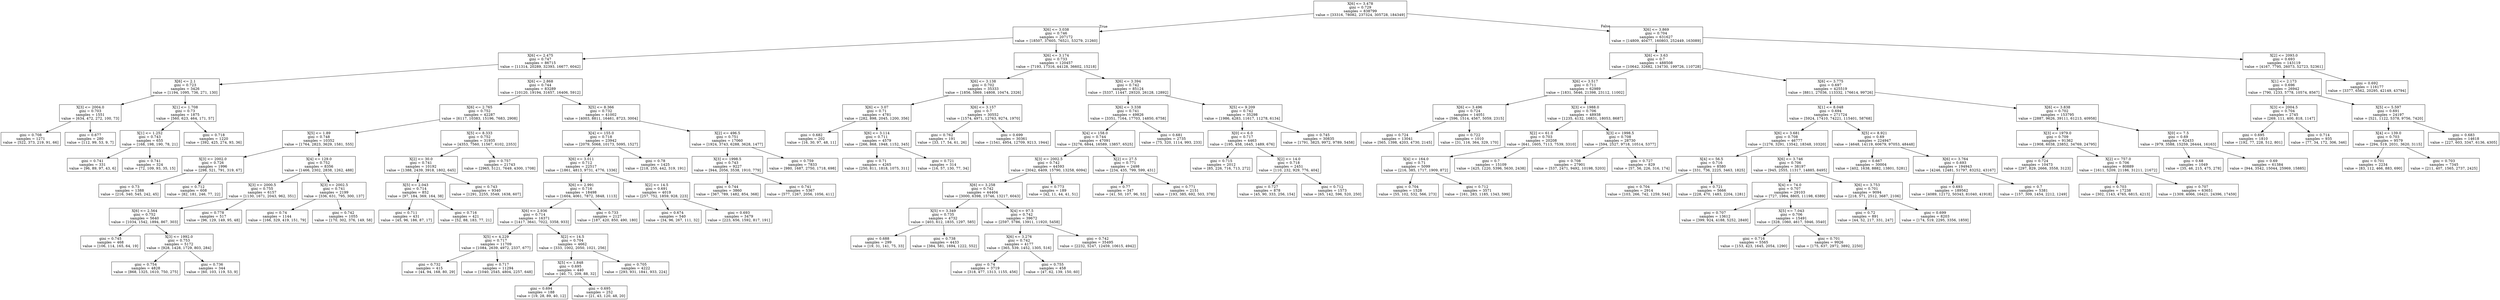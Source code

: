 digraph Tree {
node [shape=box] ;
0 [label="X[6] <= 3.478\ngini = 0.729\nsamples = 838799\nvalue = [33316, 78082, 237324, 305728, 184349]"] ;
1 [label="X[6] <= 3.038\ngini = 0.746\nsamples = 207172\nvalue = [18507, 37605, 76521, 53279, 21260]"] ;
0 -> 1 [labeldistance=2.5, labelangle=45, headlabel="True"] ;
2 [label="X[6] <= 2.475\ngini = 0.747\nsamples = 86715\nvalue = [11314, 20289, 32393, 16677, 6042]"] ;
1 -> 2 ;
3 [label="X[6] <= 2.1\ngini = 0.723\nsamples = 3426\nvalue = [1194, 1095, 736, 271, 130]"] ;
2 -> 3 ;
4 [label="X[3] <= 2004.0\ngini = 0.703\nsamples = 1551\nvalue = [634, 472, 272, 100, 73]"] ;
3 -> 4 ;
5 [label="gini = 0.708\nsamples = 1271\nvalue = [522, 373, 219, 91, 66]"] ;
4 -> 5 ;
6 [label="gini = 0.677\nsamples = 280\nvalue = [112, 99, 53, 9, 7]"] ;
4 -> 6 ;
7 [label="X[1] <= 1.708\ngini = 0.73\nsamples = 1875\nvalue = [560, 623, 464, 171, 57]"] ;
3 -> 7 ;
8 [label="X[1] <= 1.252\ngini = 0.743\nsamples = 655\nvalue = [168, 198, 190, 78, 21]"] ;
7 -> 8 ;
9 [label="gini = 0.741\nsamples = 331\nvalue = [96, 89, 97, 43, 6]"] ;
8 -> 9 ;
10 [label="gini = 0.741\nsamples = 324\nvalue = [72, 109, 93, 35, 15]"] ;
8 -> 10 ;
11 [label="gini = 0.718\nsamples = 1220\nvalue = [392, 425, 274, 93, 36]"] ;
7 -> 11 ;
12 [label="X[6] <= 2.868\ngini = 0.744\nsamples = 83289\nvalue = [10120, 19194, 31657, 16406, 5912]"] ;
2 -> 12 ;
13 [label="X[6] <= 2.765\ngini = 0.752\nsamples = 42287\nvalue = [6117, 10383, 15196, 7683, 2908]"] ;
12 -> 13 ;
14 [label="X[5] <= 1.89\ngini = 0.748\nsamples = 10352\nvalue = [1764, 2823, 3629, 1581, 555]"] ;
13 -> 14 ;
15 [label="X[3] <= 2002.0\ngini = 0.726\nsamples = 1996\nvalue = [298, 521, 791, 319, 67]"] ;
14 -> 15 ;
16 [label="gini = 0.73\nsamples = 1388\nvalue = [216, 340, 545, 242, 45]"] ;
15 -> 16 ;
17 [label="gini = 0.712\nsamples = 608\nvalue = [82, 181, 246, 77, 22]"] ;
15 -> 17 ;
18 [label="X[4] <= 129.0\ngini = 0.752\nsamples = 8356\nvalue = [1466, 2302, 2838, 1262, 488]"] ;
14 -> 18 ;
19 [label="X[3] <= 2000.5\ngini = 0.755\nsamples = 6157\nvalue = [1130, 1671, 2043, 962, 351]"] ;
18 -> 19 ;
20 [label="X[6] <= 2.564\ngini = 0.752\nsamples = 5640\nvalue = [1034, 1542, 1894, 867, 303]"] ;
19 -> 20 ;
21 [label="gini = 0.745\nsamples = 468\nvalue = [106, 114, 165, 64, 19]"] ;
20 -> 21 ;
22 [label="X[3] <= 1992.0\ngini = 0.753\nsamples = 5172\nvalue = [928, 1428, 1729, 803, 284]"] ;
20 -> 22 ;
23 [label="gini = 0.754\nsamples = 4828\nvalue = [868, 1325, 1610, 750, 275]"] ;
22 -> 23 ;
24 [label="gini = 0.736\nsamples = 344\nvalue = [60, 103, 119, 53, 9]"] ;
22 -> 24 ;
25 [label="gini = 0.778\nsamples = 517\nvalue = [96, 129, 149, 95, 48]"] ;
19 -> 25 ;
26 [label="X[3] <= 2002.5\ngini = 0.741\nsamples = 2199\nvalue = [336, 631, 795, 300, 137]"] ;
18 -> 26 ;
27 [label="gini = 0.74\nsamples = 1144\nvalue = [166, 329, 419, 151, 79]"] ;
26 -> 27 ;
28 [label="gini = 0.742\nsamples = 1055\nvalue = [170, 302, 376, 149, 58]"] ;
26 -> 28 ;
29 [label="X[5] <= 8.333\ngini = 0.752\nsamples = 31935\nvalue = [4353, 7560, 11567, 6102, 2353]"] ;
13 -> 29 ;
30 [label="X[2] <= 30.0\ngini = 0.741\nsamples = 10192\nvalue = [1388, 2439, 3918, 1802, 645]"] ;
29 -> 30 ;
31 [label="X[5] <= 2.043\ngini = 0.714\nsamples = 852\nvalue = [97, 184, 369, 164, 38]"] ;
30 -> 31 ;
32 [label="gini = 0.711\nsamples = 431\nvalue = [45, 96, 186, 87, 17]"] ;
31 -> 32 ;
33 [label="gini = 0.716\nsamples = 421\nvalue = [52, 88, 183, 77, 21]"] ;
31 -> 33 ;
34 [label="gini = 0.743\nsamples = 9340\nvalue = [1291, 2255, 3549, 1638, 607]"] ;
30 -> 34 ;
35 [label="gini = 0.757\nsamples = 21743\nvalue = [2965, 5121, 7649, 4300, 1708]"] ;
29 -> 35 ;
36 [label="X[5] <= 8.366\ngini = 0.732\nsamples = 41002\nvalue = [4003, 8811, 16461, 8723, 3004]"] ;
12 -> 36 ;
37 [label="X[4] <= 155.0\ngini = 0.718\nsamples = 23942\nvalue = [2079, 5068, 10173, 5095, 1527]"] ;
36 -> 37 ;
38 [label="X[6] <= 3.011\ngini = 0.712\nsamples = 22517\nvalue = [1861, 4813, 9731, 4776, 1336]"] ;
37 -> 38 ;
39 [label="X[6] <= 2.991\ngini = 0.716\nsamples = 18498\nvalue = [1604, 4061, 7872, 3848, 1113]"] ;
38 -> 39 ;
40 [label="X[6] <= 2.936\ngini = 0.714\nsamples = 16371\nvalue = [1417, 3641, 7022, 3358, 933]"] ;
39 -> 40 ;
41 [label="X[5] <= 4.229\ngini = 0.717\nsamples = 11709\nvalue = [1084, 2639, 4972, 2337, 677]"] ;
40 -> 41 ;
42 [label="gini = 0.732\nsamples = 415\nvalue = [44, 94, 168, 80, 29]"] ;
41 -> 42 ;
43 [label="gini = 0.717\nsamples = 11294\nvalue = [1040, 2545, 4804, 2257, 648]"] ;
41 -> 43 ;
44 [label="X[2] <= 14.5\ngini = 0.704\nsamples = 4662\nvalue = [333, 1002, 2050, 1021, 256]"] ;
40 -> 44 ;
45 [label="X[5] <= 1.848\ngini = 0.695\nsamples = 440\nvalue = [40, 71, 209, 88, 32]"] ;
44 -> 45 ;
46 [label="gini = 0.694\nsamples = 188\nvalue = [19, 28, 89, 40, 12]"] ;
45 -> 46 ;
47 [label="gini = 0.695\nsamples = 252\nvalue = [21, 43, 120, 48, 20]"] ;
45 -> 47 ;
48 [label="gini = 0.705\nsamples = 4222\nvalue = [293, 931, 1841, 933, 224]"] ;
44 -> 48 ;
49 [label="gini = 0.733\nsamples = 2127\nvalue = [187, 420, 850, 490, 180]"] ;
39 -> 49 ;
50 [label="X[2] <= 14.5\ngini = 0.691\nsamples = 4019\nvalue = [257, 752, 1859, 928, 223]"] ;
38 -> 50 ;
51 [label="gini = 0.674\nsamples = 540\nvalue = [34, 96, 267, 111, 32]"] ;
50 -> 51 ;
52 [label="gini = 0.693\nsamples = 3479\nvalue = [223, 656, 1592, 817, 191]"] ;
50 -> 52 ;
53 [label="gini = 0.78\nsamples = 1425\nvalue = [218, 255, 442, 319, 191]"] ;
37 -> 53 ;
54 [label="X[2] <= 496.5\ngini = 0.751\nsamples = 17060\nvalue = [1924, 3743, 6288, 3628, 1477]"] ;
36 -> 54 ;
55 [label="X[3] <= 1998.5\ngini = 0.743\nsamples = 9227\nvalue = [944, 2056, 3538, 1910, 779]"] ;
54 -> 55 ;
56 [label="gini = 0.744\nsamples = 3860\nvalue = [367, 789, 1482, 854, 368]"] ;
55 -> 56 ;
57 [label="gini = 0.741\nsamples = 5367\nvalue = [577, 1267, 2056, 1056, 411]"] ;
55 -> 57 ;
58 [label="gini = 0.759\nsamples = 7833\nvalue = [980, 1687, 2750, 1718, 698]"] ;
54 -> 58 ;
59 [label="X[6] <= 3.174\ngini = 0.733\nsamples = 120457\nvalue = [7193, 17316, 44128, 36602, 15218]"] ;
1 -> 59 ;
60 [label="X[6] <= 3.138\ngini = 0.702\nsamples = 35333\nvalue = [1856, 5869, 14808, 10474, 2326]"] ;
59 -> 60 ;
61 [label="X[6] <= 3.07\ngini = 0.71\nsamples = 4781\nvalue = [282, 898, 2045, 1200, 356]"] ;
60 -> 61 ;
62 [label="gini = 0.682\nsamples = 202\nvalue = [16, 30, 97, 48, 11]"] ;
61 -> 62 ;
63 [label="X[6] <= 3.114\ngini = 0.711\nsamples = 4579\nvalue = [266, 868, 1948, 1152, 345]"] ;
61 -> 63 ;
64 [label="gini = 0.71\nsamples = 4265\nvalue = [250, 811, 1818, 1075, 311]"] ;
63 -> 64 ;
65 [label="gini = 0.721\nsamples = 314\nvalue = [16, 57, 130, 77, 34]"] ;
63 -> 65 ;
66 [label="X[6] <= 3.157\ngini = 0.7\nsamples = 30552\nvalue = [1574, 4971, 12763, 9274, 1970]"] ;
60 -> 66 ;
67 [label="gini = 0.762\nsamples = 191\nvalue = [33, 17, 54, 61, 26]"] ;
66 -> 67 ;
68 [label="gini = 0.699\nsamples = 30361\nvalue = [1541, 4954, 12709, 9213, 1944]"] ;
66 -> 68 ;
69 [label="X[6] <= 3.394\ngini = 0.742\nsamples = 85124\nvalue = [5337, 11447, 29320, 26128, 12892]"] ;
59 -> 69 ;
70 [label="X[6] <= 3.338\ngini = 0.741\nsamples = 49826\nvalue = [3351, 7164, 17703, 14850, 6758]"] ;
69 -> 70 ;
71 [label="X[4] <= 158.0\ngini = 0.744\nsamples = 47091\nvalue = [3276, 6844, 16589, 13857, 6525]"] ;
70 -> 71 ;
72 [label="X[3] <= 2002.5\ngini = 0.742\nsamples = 44593\nvalue = [3042, 6409, 15790, 13258, 6094]"] ;
71 -> 72 ;
73 [label="X[6] <= 3.258\ngini = 0.742\nsamples = 44404\nvalue = [3000, 6398, 15746, 13217, 6043]"] ;
72 -> 73 ;
74 [label="X[5] <= 3.349\ngini = 0.735\nsamples = 4732\nvalue = [403, 612, 1835, 1297, 585]"] ;
73 -> 74 ;
75 [label="gini = 0.688\nsamples = 299\nvalue = [19, 31, 141, 75, 33]"] ;
74 -> 75 ;
76 [label="gini = 0.738\nsamples = 4433\nvalue = [384, 581, 1694, 1222, 552]"] ;
74 -> 76 ;
77 [label="X[4] <= 97.5\ngini = 0.742\nsamples = 39672\nvalue = [2597, 5786, 13911, 11920, 5458]"] ;
73 -> 77 ;
78 [label="X[6] <= 3.276\ngini = 0.742\nsamples = 4177\nvalue = [365, 539, 1452, 1305, 516]"] ;
77 -> 78 ;
79 [label="gini = 0.74\nsamples = 3719\nvalue = [318, 477, 1313, 1155, 456]"] ;
78 -> 79 ;
80 [label="gini = 0.755\nsamples = 458\nvalue = [47, 62, 139, 150, 60]"] ;
78 -> 80 ;
81 [label="gini = 0.742\nsamples = 35495\nvalue = [2232, 5247, 12459, 10615, 4942]"] ;
77 -> 81 ;
82 [label="gini = 0.773\nsamples = 189\nvalue = [42, 11, 44, 41, 51]"] ;
72 -> 82 ;
83 [label="X[2] <= 27.5\ngini = 0.771\nsamples = 2498\nvalue = [234, 435, 799, 599, 431]"] ;
71 -> 83 ;
84 [label="gini = 0.77\nsamples = 347\nvalue = [41, 50, 107, 96, 53]"] ;
83 -> 84 ;
85 [label="gini = 0.771\nsamples = 2151\nvalue = [193, 385, 692, 503, 378]"] ;
83 -> 85 ;
86 [label="gini = 0.681\nsamples = 2735\nvalue = [75, 320, 1114, 993, 233]"] ;
70 -> 86 ;
87 [label="X[5] <= 9.209\ngini = 0.742\nsamples = 35298\nvalue = [1986, 4283, 11617, 11278, 6134]"] ;
69 -> 87 ;
88 [label="X[0] <= 6.0\ngini = 0.717\nsamples = 4463\nvalue = [195, 458, 1645, 1489, 676]"] ;
87 -> 88 ;
89 [label="gini = 0.715\nsamples = 2012\nvalue = [85, 226, 716, 713, 272]"] ;
88 -> 89 ;
90 [label="X[2] <= 14.0\ngini = 0.718\nsamples = 2451\nvalue = [110, 232, 929, 776, 404]"] ;
88 -> 90 ;
91 [label="gini = 0.727\nsamples = 878\nvalue = [45, 90, 333, 256, 154]"] ;
90 -> 91 ;
92 [label="gini = 0.712\nsamples = 1573\nvalue = [65, 142, 596, 520, 250]"] ;
90 -> 92 ;
93 [label="gini = 0.745\nsamples = 30835\nvalue = [1791, 3825, 9972, 9789, 5458]"] ;
87 -> 93 ;
94 [label="X[6] <= 3.869\ngini = 0.704\nsamples = 631627\nvalue = [14809, 40477, 160803, 252449, 163089]"] ;
0 -> 94 [labeldistance=2.5, labelangle=-45, headlabel="False"] ;
95 [label="X[6] <= 3.63\ngini = 0.7\nsamples = 488508\nvalue = [10642, 32682, 134730, 199726, 110728]"] ;
94 -> 95 ;
96 [label="X[6] <= 3.517\ngini = 0.711\nsamples = 62989\nvalue = [1831, 5646, 21398, 23112, 11002]"] ;
95 -> 96 ;
97 [label="X[6] <= 3.496\ngini = 0.724\nsamples = 14051\nvalue = [596, 1514, 4567, 5059, 2315]"] ;
96 -> 97 ;
98 [label="gini = 0.724\nsamples = 13041\nvalue = [565, 1398, 4203, 4730, 2145]"] ;
97 -> 98 ;
99 [label="gini = 0.722\nsamples = 1010\nvalue = [31, 116, 364, 329, 170]"] ;
97 -> 99 ;
100 [label="X[3] <= 1988.0\ngini = 0.706\nsamples = 48938\nvalue = [1235, 4132, 16831, 18053, 8687]"] ;
96 -> 100 ;
101 [label="X[2] <= 61.0\ngini = 0.703\nsamples = 20208\nvalue = [641, 1605, 7113, 7539, 3310]"] ;
100 -> 101 ;
102 [label="X[4] <= 164.0\ngini = 0.71\nsamples = 5099\nvalue = [216, 385, 1717, 1909, 872]"] ;
101 -> 102 ;
103 [label="gini = 0.704\nsamples = 1528\nvalue = [55, 102, 532, 566, 273]"] ;
102 -> 103 ;
104 [label="gini = 0.712\nsamples = 3571\nvalue = [161, 283, 1185, 1343, 599]"] ;
102 -> 104 ;
105 [label="gini = 0.7\nsamples = 15109\nvalue = [425, 1220, 5396, 5630, 2438]"] ;
101 -> 105 ;
106 [label="X[3] <= 1998.5\ngini = 0.708\nsamples = 28730\nvalue = [594, 2527, 9718, 10514, 5377]"] ;
100 -> 106 ;
107 [label="gini = 0.708\nsamples = 27901\nvalue = [537, 2471, 9492, 10198, 5203]"] ;
106 -> 107 ;
108 [label="gini = 0.727\nsamples = 829\nvalue = [57, 56, 226, 316, 174]"] ;
106 -> 108 ;
109 [label="X[6] <= 3.775\ngini = 0.697\nsamples = 425519\nvalue = [8811, 27036, 113332, 176614, 99726]"] ;
95 -> 109 ;
110 [label="X[1] <= 8.048\ngini = 0.694\nsamples = 271724\nvalue = [5924, 17410, 74221, 115401, 58768]"] ;
109 -> 110 ;
111 [label="X[6] <= 3.681\ngini = 0.708\nsamples = 46777\nvalue = [1276, 3291, 13542, 18348, 10320]"] ;
110 -> 111 ;
112 [label="X[4] <= 56.5\ngini = 0.716\nsamples = 8580\nvalue = [331, 736, 2225, 3463, 1825]"] ;
111 -> 112 ;
113 [label="gini = 0.704\nsamples = 2914\nvalue = [103, 266, 742, 1259, 544]"] ;
112 -> 113 ;
114 [label="gini = 0.721\nsamples = 5666\nvalue = [228, 470, 1483, 2204, 1281]"] ;
112 -> 114 ;
115 [label="X[6] <= 3.746\ngini = 0.706\nsamples = 38197\nvalue = [945, 2555, 11317, 14885, 8495]"] ;
111 -> 115 ;
116 [label="X[4] <= 74.0\ngini = 0.707\nsamples = 29103\nvalue = [727, 1984, 8805, 11198, 6389]"] ;
115 -> 116 ;
117 [label="gini = 0.707\nsamples = 13612\nvalue = [399, 924, 4188, 5252, 2849]"] ;
116 -> 117 ;
118 [label="X[5] <= 7.043\ngini = 0.706\nsamples = 15491\nvalue = [328, 1060, 4617, 5946, 3540]"] ;
116 -> 118 ;
119 [label="gini = 0.716\nsamples = 5565\nvalue = [153, 423, 1645, 2054, 1290]"] ;
118 -> 119 ;
120 [label="gini = 0.701\nsamples = 9926\nvalue = [175, 637, 2972, 3892, 2250]"] ;
118 -> 120 ;
121 [label="X[6] <= 3.753\ngini = 0.701\nsamples = 9094\nvalue = [218, 571, 2512, 3687, 2106]"] ;
115 -> 121 ;
122 [label="gini = 0.72\nsamples = 891\nvalue = [44, 52, 217, 331, 247]"] ;
121 -> 122 ;
123 [label="gini = 0.699\nsamples = 8203\nvalue = [174, 519, 2295, 3356, 1859]"] ;
121 -> 123 ;
124 [label="X[5] <= 8.921\ngini = 0.69\nsamples = 224947\nvalue = [4648, 14119, 60679, 97053, 48448]"] ;
110 -> 124 ;
125 [label="gini = 0.667\nsamples = 30004\nvalue = [402, 1638, 8882, 13801, 5281]"] ;
124 -> 125 ;
126 [label="X[6] <= 3.764\ngini = 0.693\nsamples = 194943\nvalue = [4246, 12481, 51797, 83252, 43167]"] ;
124 -> 126 ;
127 [label="gini = 0.693\nsamples = 189562\nvalue = [4089, 12172, 50343, 81040, 41918]"] ;
126 -> 127 ;
128 [label="gini = 0.7\nsamples = 5381\nvalue = [157, 309, 1454, 2212, 1249]"] ;
126 -> 128 ;
129 [label="X[6] <= 3.838\ngini = 0.702\nsamples = 153795\nvalue = [2887, 9626, 39111, 61213, 40958]"] ;
109 -> 129 ;
130 [label="X[3] <= 1979.0\ngini = 0.709\nsamples = 91362\nvalue = [1908, 6038, 23852, 34769, 24795]"] ;
129 -> 130 ;
131 [label="gini = 0.724\nsamples = 10473\nvalue = [297, 829, 2666, 3558, 3123]"] ;
130 -> 131 ;
132 [label="X[2] <= 757.0\ngini = 0.706\nsamples = 80889\nvalue = [1611, 5209, 21186, 31211, 21672]"] ;
130 -> 132 ;
133 [label="gini = 0.703\nsamples = 17238\nvalue = [302, 1143, 4765, 6815, 4213]"] ;
132 -> 133 ;
134 [label="gini = 0.707\nsamples = 63651\nvalue = [1309, 4066, 16421, 24396, 17459]"] ;
132 -> 134 ;
135 [label="X[0] <= 7.5\ngini = 0.69\nsamples = 62433\nvalue = [979, 3588, 15259, 26444, 16163]"] ;
129 -> 135 ;
136 [label="gini = 0.68\nsamples = 1049\nvalue = [35, 46, 215, 475, 278]"] ;
135 -> 136 ;
137 [label="gini = 0.69\nsamples = 61384\nvalue = [944, 3542, 15044, 25969, 15885]"] ;
135 -> 137 ;
138 [label="X[2] <= 2093.0\ngini = 0.693\nsamples = 143119\nvalue = [4167, 7795, 26073, 52723, 52361]"] ;
94 -> 138 ;
139 [label="X[1] <= 2.173\ngini = 0.696\nsamples = 26942\nvalue = [790, 1233, 5778, 10574, 8567]"] ;
138 -> 139 ;
140 [label="X[3] <= 2004.5\ngini = 0.704\nsamples = 2745\nvalue = [269, 111, 400, 818, 1147]"] ;
139 -> 140 ;
141 [label="gini = 0.695\nsamples = 1810\nvalue = [192, 77, 228, 512, 801]"] ;
140 -> 141 ;
142 [label="gini = 0.714\nsamples = 935\nvalue = [77, 34, 172, 306, 346]"] ;
140 -> 142 ;
143 [label="X[5] <= 5.597\ngini = 0.691\nsamples = 24197\nvalue = [521, 1122, 5378, 9756, 7420]"] ;
139 -> 143 ;
144 [label="X[4] <= 139.0\ngini = 0.703\nsamples = 9579\nvalue = [294, 519, 2031, 3620, 3115]"] ;
143 -> 144 ;
145 [label="gini = 0.701\nsamples = 2234\nvalue = [83, 112, 466, 883, 690]"] ;
144 -> 145 ;
146 [label="gini = 0.703\nsamples = 7345\nvalue = [211, 407, 1565, 2737, 2425]"] ;
144 -> 146 ;
147 [label="gini = 0.683\nsamples = 14618\nvalue = [227, 603, 3347, 6136, 4305]"] ;
143 -> 147 ;
148 [label="gini = 0.692\nsamples = 116177\nvalue = [3377, 6562, 20295, 42149, 43794]"] ;
138 -> 148 ;
}